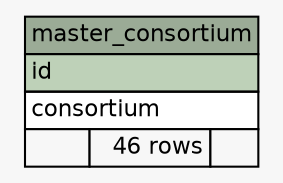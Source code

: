 // dot 2.2.1 on Windows 10 10.0
// SchemaSpy rev 590
digraph "master_consortium" {
  graph [
    rankdir="RL"
    bgcolor="#f7f7f7"
    nodesep="0.18"
    ranksep="0.46"
    fontname="Helvetica"
    fontsize="11"
  ];
  node [
    fontname="Helvetica"
    fontsize="11"
    shape="plaintext"
  ];
  edge [
    arrowsize="0.8"
  ];
  "master_consortium" [
    label=<
    <TABLE BORDER="0" CELLBORDER="1" CELLSPACING="0" BGCOLOR="#ffffff">
      <TR><TD COLSPAN="3" BGCOLOR="#9bab96" ALIGN="CENTER">master_consortium</TD></TR>
      <TR><TD PORT="id" COLSPAN="3" BGCOLOR="#bed1b8" ALIGN="LEFT">id</TD></TR>
      <TR><TD PORT="consortium" COLSPAN="3" ALIGN="LEFT">consortium</TD></TR>
      <TR><TD ALIGN="LEFT" BGCOLOR="#f7f7f7">  </TD><TD ALIGN="RIGHT" BGCOLOR="#f7f7f7">46 rows</TD><TD ALIGN="RIGHT" BGCOLOR="#f7f7f7">  </TD></TR>
    </TABLE>>
    URL="tables/master_consortium.html"
    tooltip="master_consortium"
  ];
}
